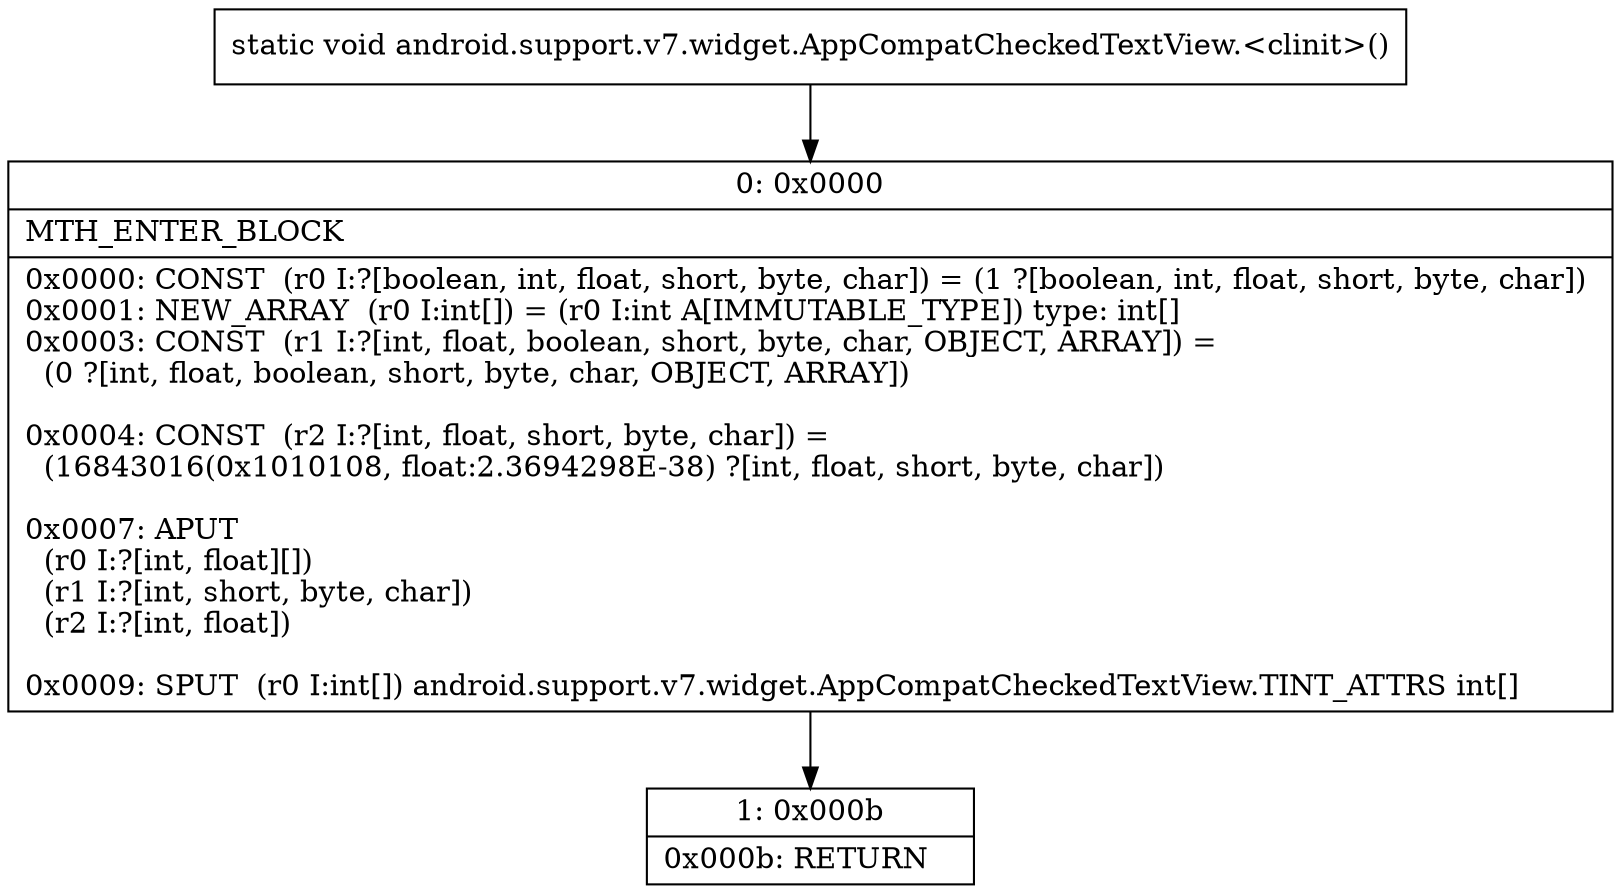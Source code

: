 digraph "CFG forandroid.support.v7.widget.AppCompatCheckedTextView.\<clinit\>()V" {
Node_0 [shape=record,label="{0\:\ 0x0000|MTH_ENTER_BLOCK\l|0x0000: CONST  (r0 I:?[boolean, int, float, short, byte, char]) = (1 ?[boolean, int, float, short, byte, char]) \l0x0001: NEW_ARRAY  (r0 I:int[]) = (r0 I:int A[IMMUTABLE_TYPE]) type: int[] \l0x0003: CONST  (r1 I:?[int, float, boolean, short, byte, char, OBJECT, ARRAY]) = \l  (0 ?[int, float, boolean, short, byte, char, OBJECT, ARRAY])\l \l0x0004: CONST  (r2 I:?[int, float, short, byte, char]) = \l  (16843016(0x1010108, float:2.3694298E\-38) ?[int, float, short, byte, char])\l \l0x0007: APUT  \l  (r0 I:?[int, float][])\l  (r1 I:?[int, short, byte, char])\l  (r2 I:?[int, float])\l \l0x0009: SPUT  (r0 I:int[]) android.support.v7.widget.AppCompatCheckedTextView.TINT_ATTRS int[] \l}"];
Node_1 [shape=record,label="{1\:\ 0x000b|0x000b: RETURN   \l}"];
MethodNode[shape=record,label="{static void android.support.v7.widget.AppCompatCheckedTextView.\<clinit\>() }"];
MethodNode -> Node_0;
Node_0 -> Node_1;
}

